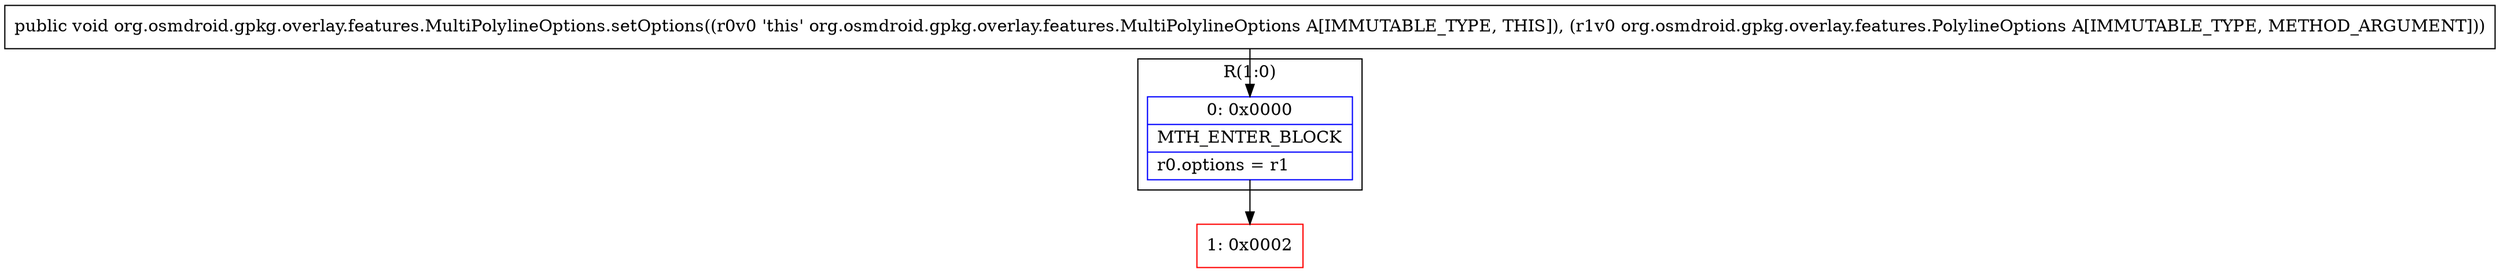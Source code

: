 digraph "CFG fororg.osmdroid.gpkg.overlay.features.MultiPolylineOptions.setOptions(Lorg\/osmdroid\/gpkg\/overlay\/features\/PolylineOptions;)V" {
subgraph cluster_Region_1349510998 {
label = "R(1:0)";
node [shape=record,color=blue];
Node_0 [shape=record,label="{0\:\ 0x0000|MTH_ENTER_BLOCK\l|r0.options = r1\l}"];
}
Node_1 [shape=record,color=red,label="{1\:\ 0x0002}"];
MethodNode[shape=record,label="{public void org.osmdroid.gpkg.overlay.features.MultiPolylineOptions.setOptions((r0v0 'this' org.osmdroid.gpkg.overlay.features.MultiPolylineOptions A[IMMUTABLE_TYPE, THIS]), (r1v0 org.osmdroid.gpkg.overlay.features.PolylineOptions A[IMMUTABLE_TYPE, METHOD_ARGUMENT])) }"];
MethodNode -> Node_0;
Node_0 -> Node_1;
}


